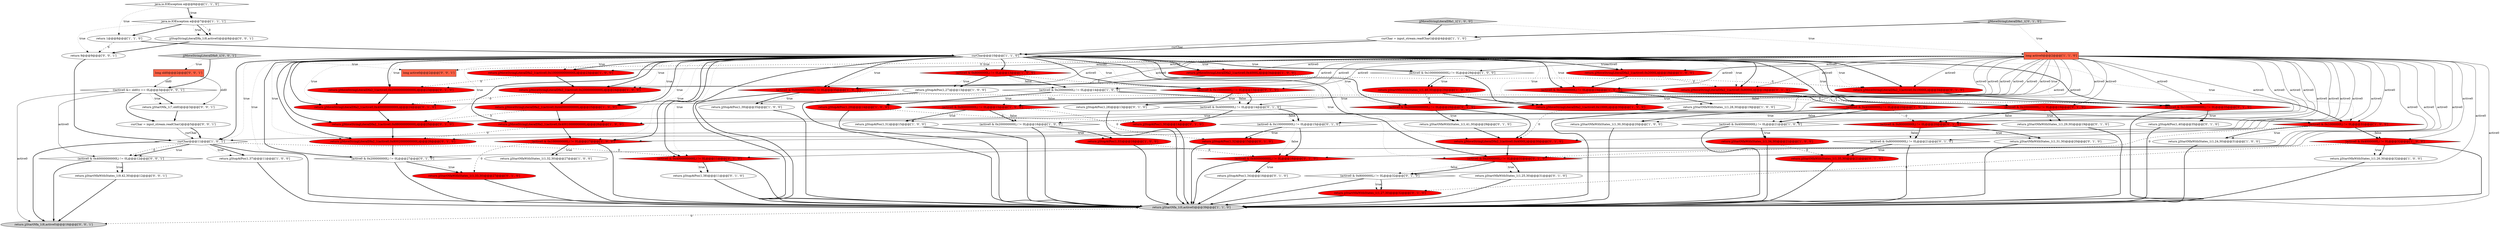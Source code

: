 digraph {
70 [style = filled, label = "return jjMoveStringLiteralDfa2_1(active0,0x88000000000L)@@@25@@@['0', '1', '0']", fillcolor = red, shape = ellipse image = "AAA1AAABBB2BBB"];
60 [style = filled, label = "return jjStopAtPos(1,38)@@@11@@@['0', '1', '0']", fillcolor = white, shape = ellipse image = "AAA0AAABBB2BBB"];
8 [style = filled, label = "return jjStartNfaWithStates_1(1,30,30)@@@20@@@['1', '0', '0']", fillcolor = white, shape = ellipse image = "AAA0AAABBB1BBB"];
28 [style = filled, label = "(active0 & 0x8000000000L) != 0L@@@35@@@['1', '0', '0']", fillcolor = red, shape = diamond image = "AAA1AAABBB1BBB"];
53 [style = filled, label = "(active0 & 0x400000000L) != 0L@@@16@@@['0', '1', '0']", fillcolor = red, shape = diamond image = "AAA1AAABBB2BBB"];
55 [style = filled, label = "return jjStartNfaWithStates_1(1,31,30)@@@20@@@['0', '1', '0']", fillcolor = white, shape = ellipse image = "AAA0AAABBB2BBB"];
6 [style = filled, label = "(active0 & 0x20000000L) != 0L@@@14@@@['1', '0', '0']", fillcolor = white, shape = diamond image = "AAA0AAABBB1BBB"];
11 [style = filled, label = "return jjStartNfaWithStates_1(1,26,30)@@@32@@@['1', '0', '0']", fillcolor = white, shape = ellipse image = "AAA0AAABBB1BBB"];
23 [style = filled, label = "return jjStopAtPos(1,29)@@@14@@@['1', '0', '0']", fillcolor = red, shape = ellipse image = "AAA1AAABBB1BBB"];
20 [style = filled, label = "java.io.IOException e@@@7@@@['1', '1', '1']", fillcolor = white, shape = diamond image = "AAA0AAABBB1BBB"];
68 [style = filled, label = "(active0 & 0x80000000L) != 0L@@@20@@@['0', '1', '0']", fillcolor = red, shape = diamond image = "AAA1AAABBB2BBB"];
78 [style = filled, label = "(active0 & 0x40000000000L) != 0L@@@12@@@['0', '0', '1']", fillcolor = white, shape = diamond image = "AAA0AAABBB3BBB"];
3 [style = filled, label = "(active0 & 0x10000000000L) != 0L@@@29@@@['1', '0', '0']", fillcolor = white, shape = diamond image = "AAA0AAABBB1BBB"];
49 [style = filled, label = "jjMoveStringLiteralDfa1_1['0', '1', '0']", fillcolor = lightgray, shape = diamond image = "AAA0AAABBB2BBB"];
69 [style = filled, label = "return jjStopAtPos(1,32)@@@15@@@['0', '1', '0']", fillcolor = red, shape = ellipse image = "AAA1AAABBB2BBB"];
83 [style = filled, label = "curChar = input_stream.readChar()@@@5@@@['0', '0', '1']", fillcolor = white, shape = ellipse image = "AAA0AAABBB3BBB"];
43 [style = filled, label = "return jjStopAtPos(1,40)@@@35@@@['0', '1', '0']", fillcolor = white, shape = ellipse image = "AAA0AAABBB2BBB"];
48 [style = filled, label = "(active0 & 0x8000000L) != 0L@@@32@@@['0', '1', '0']", fillcolor = white, shape = diamond image = "AAA0AAABBB2BBB"];
47 [style = filled, label = "(active0 & 0x40000000L) != 0L@@@14@@@['0', '1', '0']", fillcolor = white, shape = diamond image = "AAA0AAABBB2BBB"];
67 [style = filled, label = "(active0 & 0x4000000000L) != 0L@@@11@@@['0', '1', '0']", fillcolor = red, shape = diamond image = "AAA1AAABBB2BBB"];
37 [style = filled, label = "return jjMoveStringLiteralDfa2_1(active0,0x44000000000L)@@@25@@@['1', '0', '0']", fillcolor = red, shape = ellipse image = "AAA1AAABBB1BBB"];
51 [style = filled, label = "return jjMoveStringLiteralDfa2_1(active0,0x8000L)@@@18@@@['0', '1', '0']", fillcolor = red, shape = ellipse image = "AAA1AAABBB2BBB"];
16 [style = filled, label = "return 1@@@8@@@['1', '1', '0']", fillcolor = white, shape = ellipse image = "AAA0AAABBB1BBB"];
33 [style = filled, label = "return jjStartNfaWithStates_1(1,34,30)@@@21@@@['1', '0', '0']", fillcolor = red, shape = ellipse image = "AAA1AAABBB1BBB"];
81 [style = filled, label = "long old0@@@2@@@['0', '0', '1']", fillcolor = tomato, shape = box image = "AAA0AAABBB3BBB"];
4 [style = filled, label = "return jjMoveStringLiteralDfa2_1(active0,0x1000000000000L)@@@23@@@['1', '0', '0']", fillcolor = red, shape = ellipse image = "AAA1AAABBB1BBB"];
82 [style = filled, label = "jjStopStringLiteralDfa_1(8,active0)@@@8@@@['0', '0', '1']", fillcolor = white, shape = ellipse image = "AAA0AAABBB3BBB"];
27 [style = filled, label = "return jjStopAtPos(1,33)@@@16@@@['1', '0', '0']", fillcolor = red, shape = ellipse image = "AAA1AAABBB1BBB"];
62 [style = filled, label = "(active0 & 0x100000000L) != 0L@@@15@@@['0', '1', '0']", fillcolor = white, shape = diamond image = "AAA0AAABBB2BBB"];
74 [style = filled, label = "(active0 & 0x10000000L) != 0L@@@13@@@['0', '1', '0']", fillcolor = red, shape = diamond image = "AAA1AAABBB2BBB"];
42 [style = filled, label = "return jjStartNfaWithStates_1(1,41,30)@@@29@@@['0', '1', '0']", fillcolor = white, shape = ellipse image = "AAA0AAABBB2BBB"];
52 [style = filled, label = "return jjStartNfaWithStates_1(1,29,30)@@@19@@@['0', '1', '0']", fillcolor = white, shape = ellipse image = "AAA0AAABBB2BBB"];
10 [style = filled, label = "return jjStartNfaWithStates_1(1,24,30)@@@31@@@['1', '0', '0']", fillcolor = white, shape = ellipse image = "AAA0AAABBB1BBB"];
85 [style = filled, label = "((active0 &= old0)) == 0L@@@3@@@['0', '0', '1']", fillcolor = white, shape = diamond image = "AAA0AAABBB3BBB"];
38 [style = filled, label = "return jjStartNfaWithStates_1(1,40,30)@@@29@@@['1', '0', '0']", fillcolor = red, shape = ellipse image = "AAA1AAABBB1BBB"];
39 [style = filled, label = "long active0@@@2@@@['1', '1', '0']", fillcolor = tomato, shape = box image = "AAA0AAABBB1BBB"];
79 [style = filled, label = "return jjStartNfa_1(7,old0)@@@3@@@['0', '0', '1']", fillcolor = white, shape = ellipse image = "AAA0AAABBB3BBB"];
73 [style = filled, label = "return jjStopAtPos(1,30)@@@14@@@['0', '1', '0']", fillcolor = red, shape = ellipse image = "AAA1AAABBB2BBB"];
59 [style = filled, label = "return jjStopAtPos(1,28)@@@13@@@['0', '1', '0']", fillcolor = white, shape = ellipse image = "AAA0AAABBB2BBB"];
66 [style = filled, label = "return jjMoveStringLiteralDfa2_1(active0,0x8002000000000L)@@@26@@@['0', '1', '0']", fillcolor = red, shape = ellipse image = "AAA1AAABBB2BBB"];
12 [style = filled, label = "curChar = input_stream.readChar()@@@4@@@['1', '1', '0']", fillcolor = white, shape = ellipse image = "AAA0AAABBB1BBB"];
2 [style = filled, label = "curChar@@@10@@@['1', '1', '0']", fillcolor = white, shape = diamond image = "AAA0AAABBB1BBB"];
57 [style = filled, label = "return jjMoveStringLiteralDfa2_1(active0,0x10000L)@@@34@@@['0', '1', '0']", fillcolor = red, shape = ellipse image = "AAA1AAABBB2BBB"];
26 [style = filled, label = "return jjStopAtPos(1,37)@@@11@@@['1', '0', '0']", fillcolor = white, shape = ellipse image = "AAA0AAABBB1BBB"];
17 [style = filled, label = "return jjStartNfa_1(0,active0)@@@39@@@['1', '1', '0']", fillcolor = lightgray, shape = ellipse image = "AAA0AAABBB1BBB"];
75 [style = filled, label = "return jjStartNfa_1(8,active0)@@@16@@@['0', '0', '1']", fillcolor = lightgray, shape = ellipse image = "AAA0AAABBB3BBB"];
80 [style = filled, label = "return 9@@@9@@@['0', '0', '1']", fillcolor = white, shape = ellipse image = "AAA0AAABBB3BBB"];
41 [style = filled, label = "(active0 & 0x200000000L) != 0L@@@27@@@['0', '1', '0']", fillcolor = white, shape = diamond image = "AAA0AAABBB2BBB"];
21 [style = filled, label = "(active0 & 0x200000000L) != 0L@@@16@@@['1', '0', '0']", fillcolor = white, shape = diamond image = "AAA0AAABBB1BBB"];
13 [style = filled, label = "return jjStopAtPos(1,27)@@@13@@@['1', '0', '0']", fillcolor = white, shape = ellipse image = "AAA0AAABBB1BBB"];
25 [style = filled, label = "(active0 & 0x1000000L) != 0L@@@31@@@['1', '0', '0']", fillcolor = red, shape = diamond image = "AAA1AAABBB1BBB"];
18 [style = filled, label = "return jjStartNfaWithStates_1(1,32,30)@@@27@@@['1', '0', '0']", fillcolor = white, shape = ellipse image = "AAA0AAABBB1BBB"];
76 [style = filled, label = "return jjStartNfaWithStates_1(9,42,30)@@@12@@@['0', '0', '1']", fillcolor = white, shape = ellipse image = "AAA0AAABBB3BBB"];
5 [style = filled, label = "return jjStopAtPos(1,31)@@@15@@@['1', '0', '0']", fillcolor = white, shape = ellipse image = "AAA0AAABBB1BBB"];
58 [style = filled, label = "(active0 & 0x2000000L) != 0L@@@31@@@['0', '1', '0']", fillcolor = red, shape = diamond image = "AAA1AAABBB2BBB"];
24 [style = filled, label = "(active0 & 0x10000000L) != 0L@@@19@@@['1', '0', '0']", fillcolor = red, shape = diamond image = "AAA1AAABBB1BBB"];
15 [style = filled, label = "return jjStopAtPos(1,39)@@@35@@@['1', '0', '0']", fillcolor = white, shape = ellipse image = "AAA0AAABBB1BBB"];
54 [style = filled, label = "return jjStartNfaWithStates_1(1,27,30)@@@32@@@['0', '1', '0']", fillcolor = red, shape = ellipse image = "AAA1AAABBB2BBB"];
45 [style = filled, label = "return jjMoveStringLiteralDfa2_1(active0,0x40000000000L)@@@24@@@['0', '1', '0']", fillcolor = red, shape = ellipse image = "AAA1AAABBB2BBB"];
64 [style = filled, label = "(active0 & 0x10000000000L) != 0L@@@35@@@['0', '1', '0']", fillcolor = red, shape = diamond image = "AAA1AAABBB2BBB"];
9 [style = filled, label = "jjMoveStringLiteralDfa1_1['1', '0', '0']", fillcolor = lightgray, shape = diamond image = "AAA0AAABBB1BBB"];
32 [style = filled, label = "(active0 & 0x100000000L) != 0L@@@27@@@['1', '0', '0']", fillcolor = red, shape = diamond image = "AAA1AAABBB1BBB"];
71 [style = filled, label = "return jjStartNfaWithStates_1(1,33,30)@@@27@@@['0', '1', '0']", fillcolor = red, shape = ellipse image = "AAA1AAABBB2BBB"];
1 [style = filled, label = "return jjMoveStringLiteralDfa2_1(active0,0x4001000000000L)@@@26@@@['1', '0', '0']", fillcolor = red, shape = ellipse image = "AAA1AAABBB1BBB"];
40 [style = filled, label = "(active0 & 0x4000000L) != 0L@@@32@@@['1', '0', '0']", fillcolor = red, shape = diamond image = "AAA1AAABBB1BBB"];
56 [style = filled, label = "return jjMoveStringLiteralDfa2_1(active0,0x2000000000000L)@@@23@@@['0', '1', '0']", fillcolor = red, shape = ellipse image = "AAA1AAABBB2BBB"];
7 [style = filled, label = "return jjMoveStringLiteralDfa2_1(active0,0x4000L)@@@34@@@['1', '0', '0']", fillcolor = red, shape = ellipse image = "AAA1AAABBB1BBB"];
22 [style = filled, label = "(active0 & 0x8000000L) != 0L@@@13@@@['1', '0', '0']", fillcolor = red, shape = diamond image = "AAA1AAABBB1BBB"];
50 [style = filled, label = "return jjStartNfaWithStates_1(1,25,30)@@@31@@@['0', '1', '0']", fillcolor = white, shape = ellipse image = "AAA0AAABBB2BBB"];
14 [style = filled, label = "return jjStartNfaWithStates_1(1,28,30)@@@19@@@['1', '0', '0']", fillcolor = white, shape = ellipse image = "AAA0AAABBB1BBB"];
44 [style = filled, label = "return jjStopAtPos(1,34)@@@16@@@['0', '1', '0']", fillcolor = white, shape = ellipse image = "AAA0AAABBB2BBB"];
34 [style = filled, label = "(active0 & 0x40000000L) != 0L@@@20@@@['1', '0', '0']", fillcolor = red, shape = diamond image = "AAA1AAABBB1BBB"];
63 [style = filled, label = "(active0 & 0x20000000000L) != 0L@@@29@@@['0', '1', '0']", fillcolor = red, shape = diamond image = "AAA1AAABBB2BBB"];
0 [style = filled, label = "(active0 & 0x400000000L) != 0L@@@21@@@['1', '0', '0']", fillcolor = white, shape = diamond image = "AAA0AAABBB1BBB"];
29 [style = filled, label = "(active0 & 0x80000000L) != 0L@@@15@@@['1', '0', '0']", fillcolor = red, shape = diamond image = "AAA1AAABBB1BBB"];
65 [style = filled, label = "return jjStartNfaWithStates_1(1,35,30)@@@21@@@['0', '1', '0']", fillcolor = red, shape = ellipse image = "AAA1AAABBB2BBB"];
19 [style = filled, label = "return jjMoveStringLiteralDfa2_1(active0,0x20000000000L)@@@24@@@['1', '0', '0']", fillcolor = red, shape = ellipse image = "AAA1AAABBB1BBB"];
77 [style = filled, label = "jjMoveStringLiteralDfa9_1['0', '0', '1']", fillcolor = lightgray, shape = diamond image = "AAA0AAABBB3BBB"];
35 [style = filled, label = "return jjMoveStringLiteralDfa2_1(active0,0x1000L)@@@30@@@['1', '0', '0']", fillcolor = red, shape = ellipse image = "AAA1AAABBB1BBB"];
30 [style = filled, label = "curChar@@@11@@@['1', '0', '1']", fillcolor = white, shape = diamond image = "AAA0AAABBB1BBB"];
46 [style = filled, label = "(active0 & 0x800000000L) != 0L@@@21@@@['0', '1', '0']", fillcolor = white, shape = diamond image = "AAA0AAABBB2BBB"];
72 [style = filled, label = "return jjMoveStringLiteralDfa2_1(active0,0x4000L)@@@30@@@['0', '1', '0']", fillcolor = red, shape = ellipse image = "AAA1AAABBB2BBB"];
84 [style = filled, label = "long active0@@@2@@@['0', '0', '1']", fillcolor = tomato, shape = box image = "AAA0AAABBB3BBB"];
36 [style = filled, label = "return jjMoveStringLiteralDfa2_1(active0,0x2000L)@@@18@@@['1', '0', '0']", fillcolor = red, shape = ellipse image = "AAA1AAABBB1BBB"];
61 [style = filled, label = "(active0 & 0x20000000L) != 0L@@@19@@@['0', '1', '0']", fillcolor = red, shape = diamond image = "AAA1AAABBB2BBB"];
31 [style = filled, label = "java.io.IOException e@@@6@@@['1', '1', '0']", fillcolor = white, shape = diamond image = "AAA0AAABBB1BBB"];
62->53 [style = dotted, label="false"];
48->54 [style = dotted, label="true"];
63->72 [style = bold, label=""];
4->56 [style = dashed, label="0"];
85->78 [style = solid, label="active0"];
55->17 [style = bold, label=""];
58->50 [style = bold, label=""];
29->5 [style = bold, label=""];
70->66 [style = bold, label=""];
65->17 [style = bold, label=""];
2->22 [style = dotted, label="true"];
39->7 [style = solid, label="active0"];
2->51 [style = bold, label=""];
39->58 [style = solid, label="active0"];
67->17 [style = bold, label=""];
29->5 [style = dotted, label="true"];
28->15 [style = dotted, label="true"];
49->39 [style = dotted, label="true"];
24->34 [style = bold, label=""];
53->44 [style = bold, label=""];
39->24 [style = solid, label="active0"];
14->17 [style = bold, label=""];
10->17 [style = bold, label=""];
67->60 [style = bold, label=""];
39->67 [style = solid, label="active0"];
2->37 [style = dotted, label="true"];
21->27 [style = dotted, label="true"];
3->38 [style = bold, label=""];
39->21 [style = solid, label="active0"];
2->67 [style = bold, label=""];
77->81 [style = dotted, label="true"];
39->32 [style = solid, label="active0"];
2->61 [style = bold, label=""];
6->29 [style = bold, label=""];
39->56 [style = solid, label="active0"];
20->80 [style = dotted, label="true"];
3->35 [style = bold, label=""];
48->54 [style = bold, label=""];
30->78 [style = bold, label=""];
2->25 [style = dotted, label="true"];
39->37 [style = solid, label="active0"];
83->30 [style = solid, label="curChar"];
13->17 [style = bold, label=""];
12->2 [style = bold, label=""];
15->17 [style = bold, label=""];
40->11 [style = bold, label=""];
23->73 [style = dashed, label="0"];
35->72 [style = dashed, label="0"];
36->24 [style = bold, label=""];
20->16 [style = bold, label=""];
61->68 [style = bold, label=""];
51->61 [style = bold, label=""];
62->53 [style = bold, label=""];
78->75 [style = bold, label=""];
39->4 [style = solid, label="active0"];
2->63 [style = bold, label=""];
2->36 [style = bold, label=""];
27->17 [style = bold, label=""];
23->17 [style = bold, label=""];
25->10 [style = bold, label=""];
2->32 [style = bold, label=""];
32->18 [style = bold, label=""];
2->24 [style = bold, label=""];
31->20 [style = bold, label=""];
2->25 [style = bold, label=""];
33->65 [style = dashed, label="0"];
2->28 [style = bold, label=""];
64->43 [style = bold, label=""];
39->57 [style = solid, label="active0"];
47->62 [style = dotted, label="false"];
22->13 [style = bold, label=""];
25->40 [style = bold, label=""];
2->66 [style = bold, label=""];
60->17 [style = bold, label=""];
76->75 [style = bold, label=""];
74->59 [style = bold, label=""];
45->70 [style = bold, label=""];
2->74 [style = dotted, label="true"];
2->3 [style = dotted, label="true"];
79->83 [style = bold, label=""];
74->59 [style = dotted, label="true"];
34->68 [style = dashed, label="0"];
49->12 [style = bold, label=""];
46->65 [style = dotted, label="true"];
26->17 [style = bold, label=""];
2->74 [style = bold, label=""];
0->17 [style = bold, label=""];
2->24 [style = dotted, label="true"];
37->1 [style = bold, label=""];
30->26 [style = bold, label=""];
4->19 [style = bold, label=""];
61->52 [style = bold, label=""];
39->46 [style = solid, label="active0"];
54->17 [style = bold, label=""];
39->30 [style = solid, label="active0"];
73->17 [style = bold, label=""];
85->79 [style = bold, label=""];
61->52 [style = dotted, label="true"];
24->34 [style = dotted, label="false"];
20->82 [style = dashed, label="0"];
74->47 [style = bold, label=""];
2->66 [style = dotted, label="true"];
39->25 [style = solid, label="active0"];
34->8 [style = bold, label=""];
42->72 [style = bold, label=""];
24->61 [style = dashed, label="0"];
19->45 [style = dashed, label="0"];
66->41 [style = bold, label=""];
5->17 [style = bold, label=""];
2->4 [style = bold, label=""];
44->17 [style = bold, label=""];
48->17 [style = bold, label=""];
2->28 [style = dotted, label="true"];
34->0 [style = bold, label=""];
2->58 [style = dotted, label="true"];
27->53 [style = dashed, label="0"];
19->37 [style = bold, label=""];
8->17 [style = bold, label=""];
39->70 [style = solid, label="active0"];
37->70 [style = dashed, label="0"];
34->8 [style = dotted, label="true"];
7->57 [style = dashed, label="0"];
39->28 [style = solid, label="active0"];
32->71 [style = dashed, label="0"];
64->43 [style = dotted, label="true"];
39->63 [style = solid, label="active0"];
39->62 [style = solid, label="active0"];
22->13 [style = dotted, label="true"];
40->17 [style = bold, label=""];
39->40 [style = solid, label="active0"];
2->51 [style = dotted, label="true"];
17->75 [style = dashed, label="0"];
67->60 [style = dotted, label="true"];
1->32 [style = bold, label=""];
68->55 [style = dotted, label="true"];
11->17 [style = bold, label=""];
2->41 [style = dotted, label="true"];
63->42 [style = dotted, label="true"];
41->71 [style = bold, label=""];
34->0 [style = dotted, label="false"];
83->30 [style = bold, label=""];
25->10 [style = dotted, label="true"];
78->76 [style = dotted, label="true"];
38->35 [style = bold, label=""];
29->69 [style = dashed, label="0"];
58->48 [style = dotted, label="false"];
81->85 [style = solid, label="old0"];
32->17 [style = bold, label=""];
2->67 [style = dotted, label="true"];
2->70 [style = dotted, label="true"];
2->19 [style = dotted, label="true"];
22->6 [style = bold, label=""];
39->68 [style = solid, label="active0"];
39->41 [style = solid, label="active0"];
63->42 [style = bold, label=""];
2->17 [style = bold, label=""];
80->30 [style = bold, label=""];
6->29 [style = dotted, label="false"];
39->36 [style = solid, label="active0"];
2->41 [style = bold, label=""];
32->18 [style = dotted, label="true"];
39->0 [style = solid, label="active0"];
30->17 [style = bold, label=""];
68->46 [style = dotted, label="false"];
1->66 [style = dashed, label="0"];
64->17 [style = bold, label=""];
21->27 [style = bold, label=""];
2->63 [style = dotted, label="true"];
16->80 [style = dashed, label="0"];
2->1 [style = bold, label=""];
6->23 [style = bold, label=""];
2->3 [style = bold, label=""];
50->17 [style = bold, label=""];
85->79 [style = dotted, label="true"];
69->17 [style = bold, label=""];
39->66 [style = solid, label="active0"];
2->64 [style = bold, label=""];
2->57 [style = dotted, label="true"];
2->30 [style = dotted, label="true"];
39->34 [style = solid, label="active0"];
62->69 [style = dotted, label="true"];
30->78 [style = dotted, label="true"];
29->21 [style = bold, label=""];
47->62 [style = bold, label=""];
2->56 [style = dotted, label="true"];
35->25 [style = bold, label=""];
43->17 [style = bold, label=""];
2->57 [style = bold, label=""];
56->45 [style = bold, label=""];
58->48 [style = bold, label=""];
61->68 [style = dotted, label="false"];
40->54 [style = dashed, label="0"];
7->28 [style = bold, label=""];
38->63 [style = dashed, label="0"];
39->72 [style = solid, label="active0"];
3->38 [style = dotted, label="true"];
30->75 [style = bold, label=""];
53->44 [style = dotted, label="true"];
39->22 [style = solid, label="active0"];
2->4 [style = dotted, label="true"];
2->35 [style = dotted, label="true"];
2->45 [style = bold, label=""];
28->17 [style = bold, label=""];
39->17 [style = solid, label="active0"];
77->85 [style = bold, label=""];
9->12 [style = bold, label=""];
2->36 [style = dotted, label="true"];
62->69 [style = bold, label=""];
85->83 [style = bold, label=""];
81->79 [style = solid, label="old0"];
2->61 [style = dotted, label="true"];
33->17 [style = bold, label=""];
59->17 [style = bold, label=""];
25->58 [style = dashed, label="0"];
25->40 [style = dotted, label="false"];
82->80 [style = bold, label=""];
39->45 [style = solid, label="active0"];
2->19 [style = bold, label=""];
28->15 [style = bold, label=""];
71->17 [style = bold, label=""];
39->6 [style = solid, label="active0"];
68->46 [style = bold, label=""];
57->64 [style = bold, label=""];
24->14 [style = dotted, label="true"];
74->47 [style = dotted, label="false"];
20->82 [style = dotted, label="true"];
30->78 [style = dashed, label="0"];
39->74 [style = solid, label="active0"];
47->73 [style = bold, label=""];
12->2 [style = solid, label="curChar"];
41->71 [style = dotted, label="true"];
85->75 [style = solid, label="active0"];
39->19 [style = solid, label="active0"];
2->70 [style = bold, label=""];
0->33 [style = dotted, label="true"];
22->74 [style = dashed, label="0"];
6->23 [style = dotted, label="true"];
18->17 [style = bold, label=""];
2->45 [style = dotted, label="true"];
77->84 [style = dotted, label="true"];
47->73 [style = dotted, label="true"];
30->26 [style = dotted, label="true"];
29->21 [style = dotted, label="false"];
2->58 [style = bold, label=""];
31->16 [style = dotted, label="true"];
16->2 [style = bold, label=""];
31->20 [style = dotted, label="true"];
52->17 [style = bold, label=""];
24->14 [style = bold, label=""];
2->32 [style = dotted, label="true"];
39->51 [style = solid, label="active0"];
41->17 [style = bold, label=""];
39->1 [style = solid, label="active0"];
0->33 [style = bold, label=""];
40->11 [style = dotted, label="true"];
39->64 [style = solid, label="active0"];
2->1 [style = dotted, label="true"];
58->50 [style = dotted, label="true"];
72->58 [style = bold, label=""];
20->82 [style = bold, label=""];
2->7 [style = dotted, label="true"];
2->64 [style = dotted, label="true"];
68->55 [style = bold, label=""];
39->53 [style = solid, label="active0"];
53->17 [style = bold, label=""];
39->84 [style = dashed, label="0"];
22->6 [style = dotted, label="false"];
39->35 [style = solid, label="active0"];
9->39 [style = dotted, label="true"];
39->48 [style = solid, label="active0"];
39->61 [style = solid, label="active0"];
2->72 [style = dotted, label="true"];
78->76 [style = bold, label=""];
2->7 [style = bold, label=""];
2->37 [style = bold, label=""];
2->30 [style = bold, label=""];
2->22 [style = bold, label=""];
2->56 [style = bold, label=""];
46->65 [style = bold, label=""];
39->47 [style = solid, label="active0"];
46->17 [style = bold, label=""];
21->17 [style = bold, label=""];
30->67 [style = dashed, label="0"];
36->51 [style = dashed, label="0"];
28->64 [style = dashed, label="0"];
39->29 [style = solid, label="active0"];
39->3 [style = solid, label="active0"];
}
